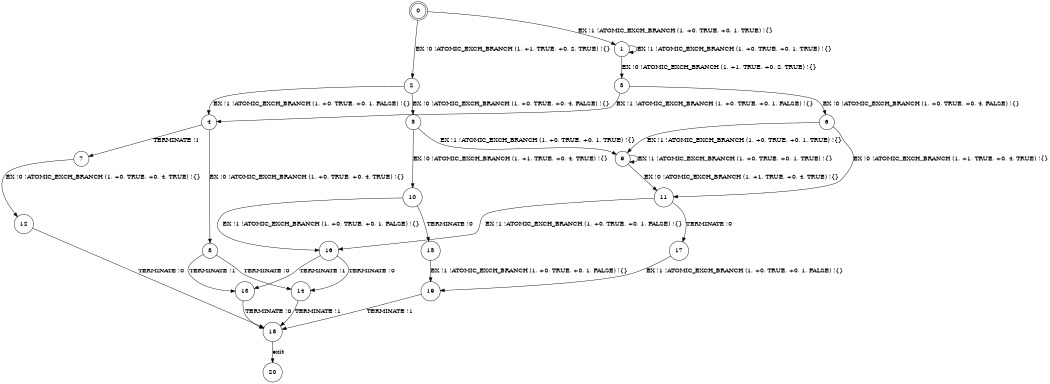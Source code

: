 digraph BCG {
size = "7, 10.5";
center = TRUE;
node [shape = circle];
0 [peripheries = 2];
0 -> 1 [label = "EX !1 !ATOMIC_EXCH_BRANCH (1, +0, TRUE, +0, 1, TRUE) !{}"];
0 -> 2 [label = "EX !0 !ATOMIC_EXCH_BRANCH (1, +1, TRUE, +0, 2, TRUE) !{}"];
1 -> 3 [label = "EX !0 !ATOMIC_EXCH_BRANCH (1, +1, TRUE, +0, 2, TRUE) !{}"];
1 -> 1 [label = "EX !1 !ATOMIC_EXCH_BRANCH (1, +0, TRUE, +0, 1, TRUE) !{}"];
2 -> 4 [label = "EX !1 !ATOMIC_EXCH_BRANCH (1, +0, TRUE, +0, 1, FALSE) !{}"];
2 -> 5 [label = "EX !0 !ATOMIC_EXCH_BRANCH (1, +0, TRUE, +0, 4, FALSE) !{}"];
3 -> 4 [label = "EX !1 !ATOMIC_EXCH_BRANCH (1, +0, TRUE, +0, 1, FALSE) !{}"];
3 -> 6 [label = "EX !0 !ATOMIC_EXCH_BRANCH (1, +0, TRUE, +0, 4, FALSE) !{}"];
4 -> 7 [label = "TERMINATE !1"];
4 -> 8 [label = "EX !0 !ATOMIC_EXCH_BRANCH (1, +0, TRUE, +0, 4, TRUE) !{}"];
5 -> 9 [label = "EX !1 !ATOMIC_EXCH_BRANCH (1, +0, TRUE, +0, 1, TRUE) !{}"];
5 -> 10 [label = "EX !0 !ATOMIC_EXCH_BRANCH (1, +1, TRUE, +0, 4, TRUE) !{}"];
6 -> 9 [label = "EX !1 !ATOMIC_EXCH_BRANCH (1, +0, TRUE, +0, 1, TRUE) !{}"];
6 -> 11 [label = "EX !0 !ATOMIC_EXCH_BRANCH (1, +1, TRUE, +0, 4, TRUE) !{}"];
7 -> 12 [label = "EX !0 !ATOMIC_EXCH_BRANCH (1, +0, TRUE, +0, 4, TRUE) !{}"];
8 -> 13 [label = "TERMINATE !1"];
8 -> 14 [label = "TERMINATE !0"];
9 -> 9 [label = "EX !1 !ATOMIC_EXCH_BRANCH (1, +0, TRUE, +0, 1, TRUE) !{}"];
9 -> 11 [label = "EX !0 !ATOMIC_EXCH_BRANCH (1, +1, TRUE, +0, 4, TRUE) !{}"];
10 -> 15 [label = "TERMINATE !0"];
10 -> 16 [label = "EX !1 !ATOMIC_EXCH_BRANCH (1, +0, TRUE, +0, 1, FALSE) !{}"];
11 -> 17 [label = "TERMINATE !0"];
11 -> 16 [label = "EX !1 !ATOMIC_EXCH_BRANCH (1, +0, TRUE, +0, 1, FALSE) !{}"];
12 -> 18 [label = "TERMINATE !0"];
13 -> 18 [label = "TERMINATE !0"];
14 -> 18 [label = "TERMINATE !1"];
15 -> 19 [label = "EX !1 !ATOMIC_EXCH_BRANCH (1, +0, TRUE, +0, 1, FALSE) !{}"];
16 -> 13 [label = "TERMINATE !1"];
16 -> 14 [label = "TERMINATE !0"];
17 -> 19 [label = "EX !1 !ATOMIC_EXCH_BRANCH (1, +0, TRUE, +0, 1, FALSE) !{}"];
18 -> 20 [label = "exit"];
19 -> 18 [label = "TERMINATE !1"];
}
